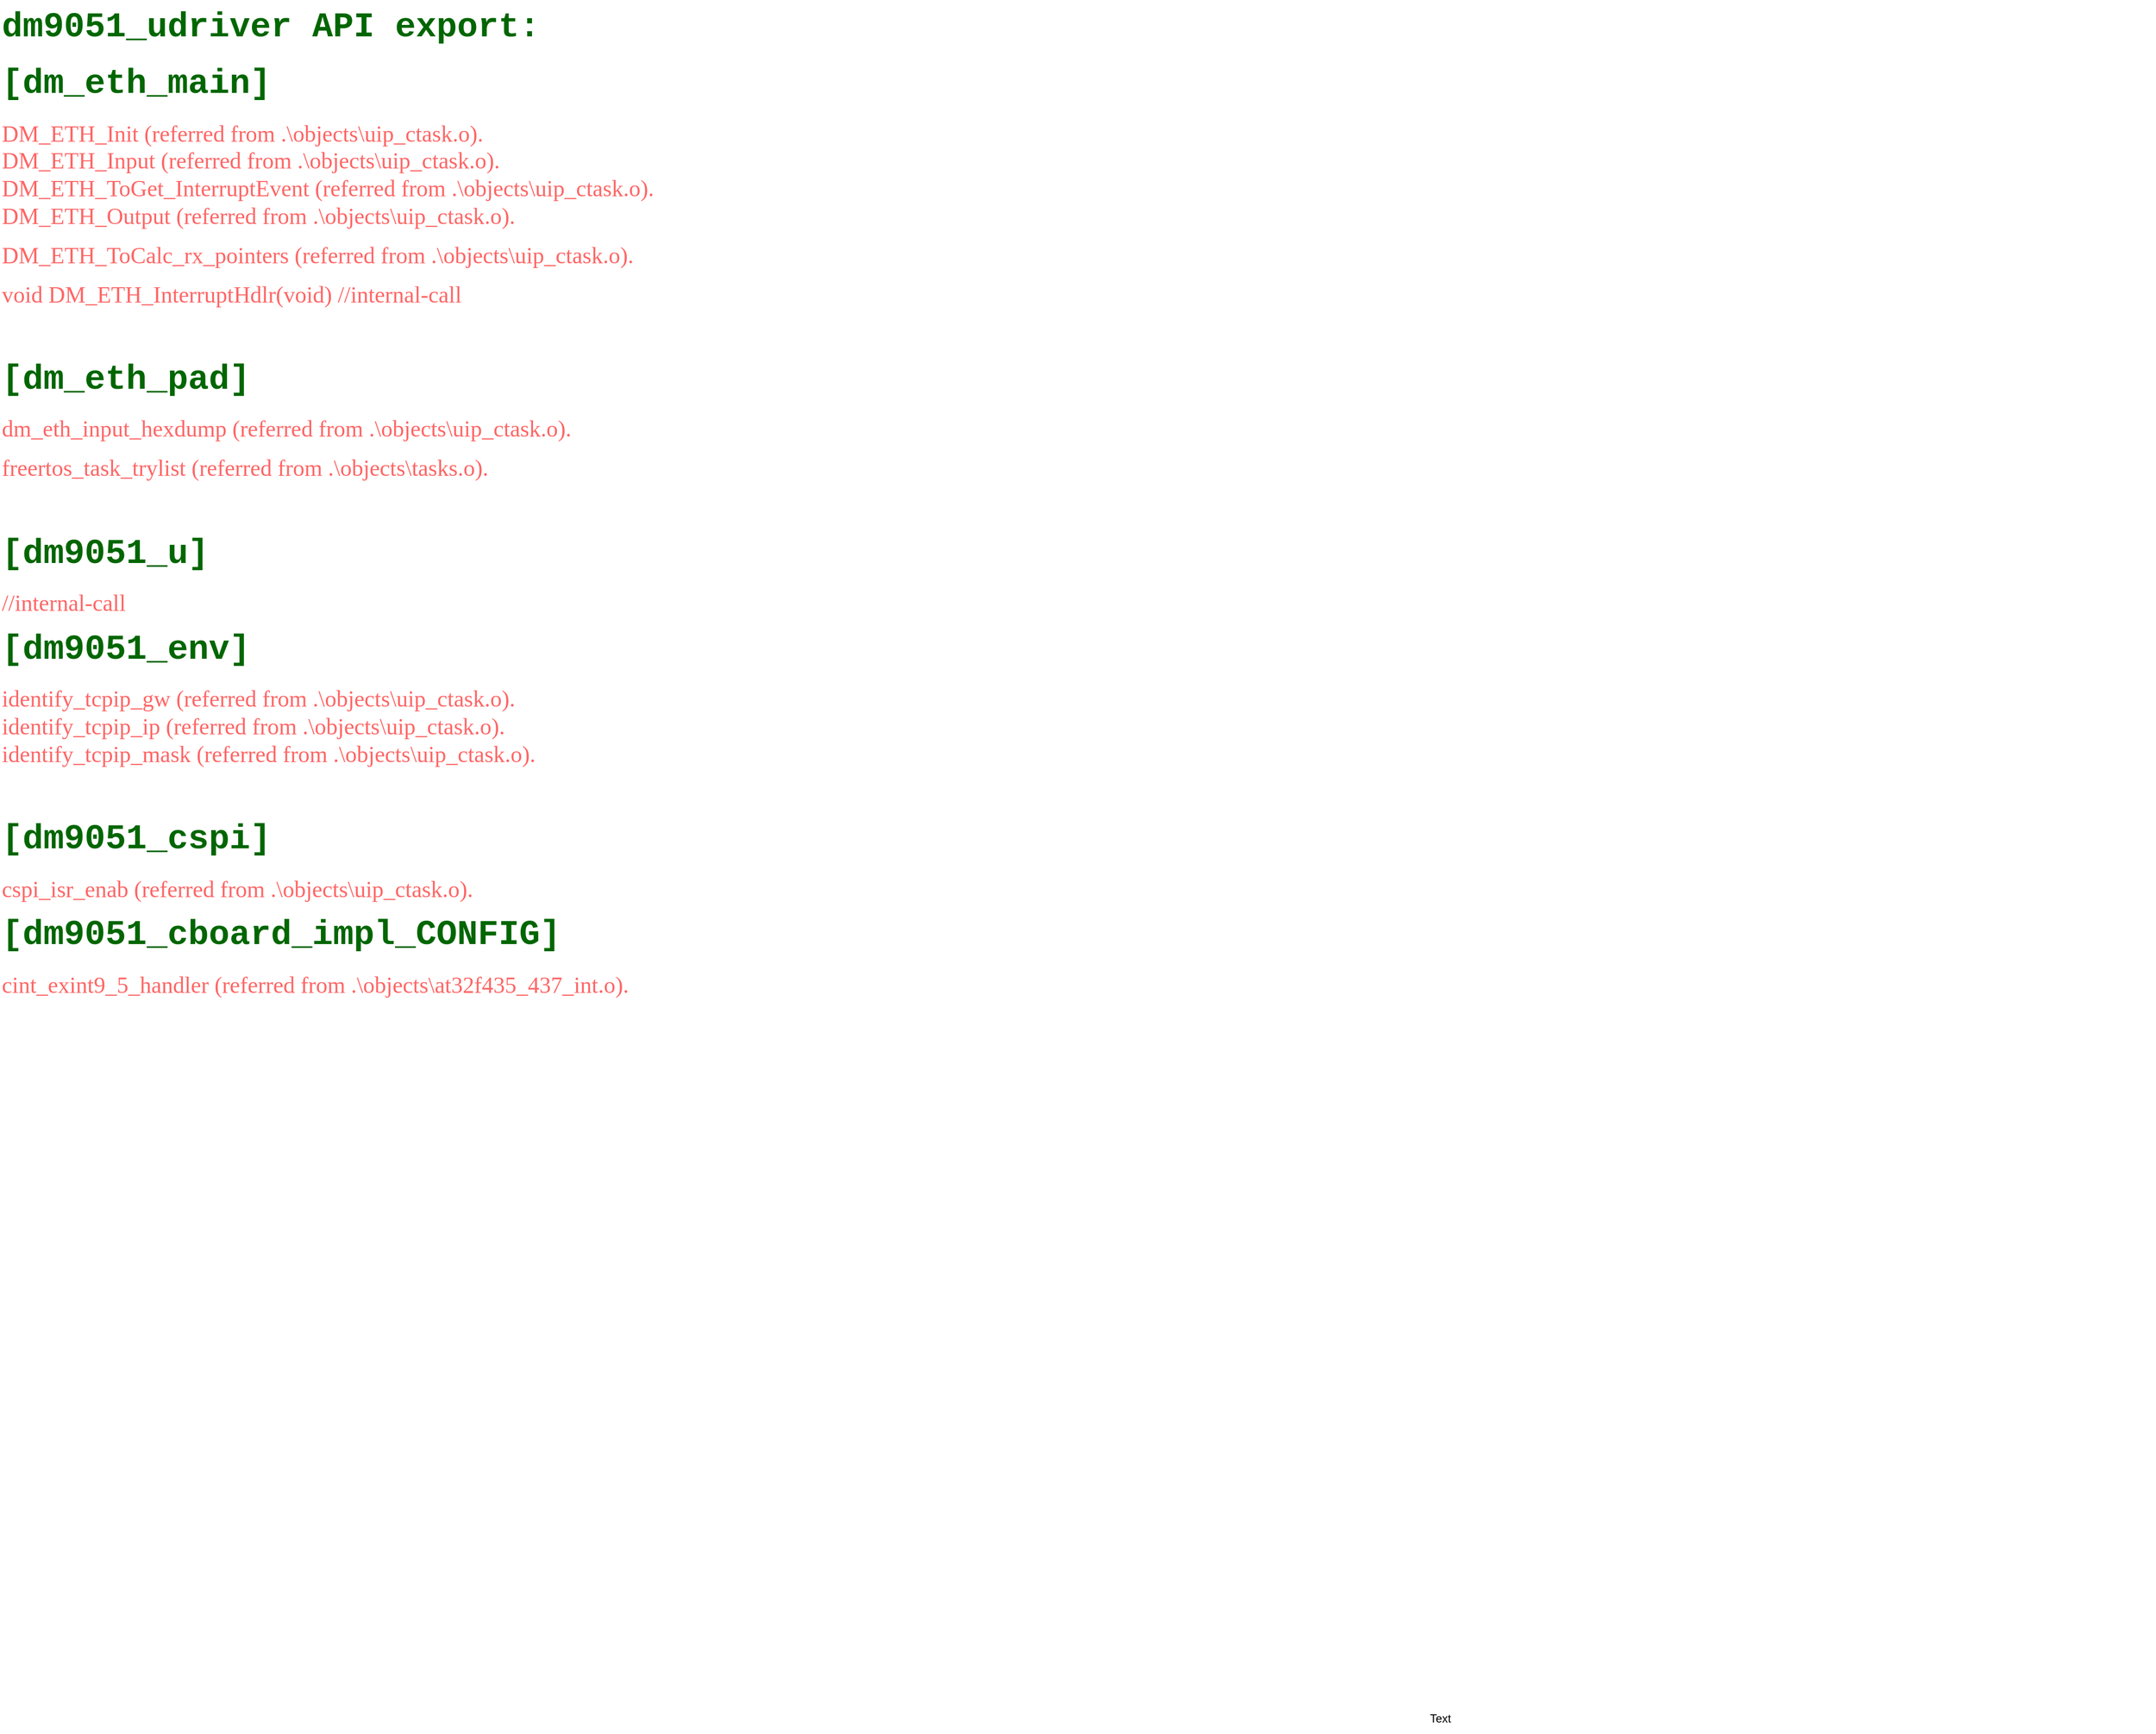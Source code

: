 <mxfile version="24.7.8">
  <diagram name="第 1 页" id="X76UVdvACoVXdaGmegRU">
    <mxGraphModel dx="4685" dy="3942" grid="1" gridSize="10" guides="1" tooltips="1" connect="1" arrows="1" fold="1" page="1" pageScale="1" pageWidth="1169" pageHeight="1654" math="0" shadow="0">
      <root>
        <mxCell id="0" />
        <mxCell id="1" parent="0" />
        <mxCell id="s4B_sa_TWKeP-ez5lPC6-4" value="Text" style="text;html=1;align=center;verticalAlign=middle;whiteSpace=wrap;rounded=0;" parent="1" vertex="1">
          <mxGeometry x="334.42" y="210" width="60" height="30" as="geometry" />
        </mxCell>
        <mxCell id="s4B_sa_TWKeP-ez5lPC6-6" value="&lt;h1 style=&quot;margin-top: 0px;&quot;&gt;&lt;font face=&quot;Courier New&quot; style=&quot;font-size: 36px;&quot; color=&quot;#006600&quot;&gt;dm9051_udriver API export:&lt;/font&gt;&lt;/h1&gt;&lt;div&gt;&lt;h1 style=&quot;margin-top: 0px;&quot;&gt;&lt;font style=&quot;font-size: 36px;&quot; face=&quot;Courier New&quot; color=&quot;#006600&quot;&gt;[dm_eth_main]&lt;/font&gt;&lt;/h1&gt;&lt;/div&gt;&lt;div&gt;&lt;pre style=&quot;margin-top: 0px;&quot;&gt;&lt;font style=&quot;font-size: 24px;&quot; face=&quot;MyZD31g9KZF0GhwwbWez&quot;&gt;&lt;font color=&quot;#ff6666&quot;&gt;DM_ETH_Init (referred from .\objects\uip_ctask.o).&lt;br&gt;&lt;/font&gt;&lt;font color=&quot;#ff6666&quot;&gt;DM_ETH_Input (referred from .\objects\uip_ctask.o).&lt;br&gt;&lt;/font&gt;&lt;font color=&quot;#ff6666&quot;&gt;DM_ETH_ToGet_InterruptEvent (referred from .\objects\uip_ctask.o).&lt;br&gt;&lt;/font&gt;&lt;font color=&quot;#ff6666&quot;&gt;DM_ETH_Output (referred from .\objects\uip_ctask.o).&lt;/font&gt;&lt;/font&gt;&lt;/pre&gt;&lt;pre style=&quot;margin-top: 0px;&quot;&gt;&lt;font face=&quot;MyZD31g9KZF0GhwwbWez&quot;&gt;&lt;font color=&quot;#ff6666&quot;&gt;&lt;span style=&quot;font-size: 24px;&quot;&gt;DM_ETH_ToCalc_rx_pointers (referred from .\objects\uip_ctask.o).&lt;/span&gt;&lt;/font&gt;&lt;/font&gt;&lt;/pre&gt;&lt;pre style=&quot;margin-top: 0px;&quot;&gt;&lt;font face=&quot;MyZD31g9KZF0GhwwbWez&quot;&gt;&lt;font color=&quot;#ff6666&quot;&gt;&lt;span style=&quot;font-size: 24px;&quot;&gt;void DM_ETH_InterruptHdlr(void) //internal-call&lt;br&gt;&lt;/span&gt;&lt;/font&gt;&lt;/font&gt;&lt;/pre&gt;&lt;pre style=&quot;margin-top: 0px;&quot;&gt;&lt;font face=&quot;MyZD31g9KZF0GhwwbWez&quot;&gt;&lt;font color=&quot;#ff6666&quot;&gt;&lt;span style=&quot;font-size: 24px;&quot;&gt;&lt;br&gt;&lt;/span&gt;&lt;/font&gt;&lt;/font&gt;&lt;/pre&gt;&lt;pre style=&quot;margin-top: 0px;&quot;&gt;&lt;h1 style=&quot;font-family: Helvetica; white-space: normal; margin-top: 0px;&quot;&gt;&lt;font style=&quot;font-size: 36px;&quot; face=&quot;Courier New&quot; color=&quot;#006600&quot;&gt;[dm_eth_pad]&lt;/font&gt;&lt;/h1&gt;&lt;/pre&gt;&lt;pre style=&quot;margin-top: 0px;&quot;&gt;&lt;font style=&quot;font-size: 24px;&quot; face=&quot;MyZD31g9KZF0GhwwbWez&quot;&gt;&lt;font color=&quot;#ff6666&quot;&gt;dm_eth_input_hexdump (referred from .\objects\uip_ctask.o).&lt;/font&gt;&lt;/font&gt;&lt;/pre&gt;&lt;pre style=&quot;margin-top: 0px;&quot;&gt;&lt;font style=&quot;font-size: 24px;&quot; face=&quot;MyZD31g9KZF0GhwwbWez&quot;&gt;&lt;font color=&quot;#ff6666&quot;&gt;freertos_task_trylist (referred from .\objects\tasks.o).&lt;/font&gt;&lt;/font&gt;&lt;/pre&gt;&lt;pre style=&quot;margin-top: 0px;&quot;&gt;&lt;font style=&quot;font-size: 24px;&quot; face=&quot;MyZD31g9KZF0GhwwbWez&quot;&gt;&lt;font color=&quot;#ff6666&quot;&gt;&lt;br&gt;&lt;/font&gt;&lt;/font&gt;&lt;/pre&gt;&lt;pre style=&quot;margin-top: 0px;&quot;&gt;&lt;h1 style=&quot;font-family: Helvetica; white-space: normal; margin-top: 0px;&quot;&gt;&lt;font style=&quot;font-size: 36px;&quot; face=&quot;Courier New&quot; color=&quot;#006600&quot;&gt;[dm9051_u]&lt;/font&gt;&lt;/h1&gt;&lt;div&gt;&lt;pre style=&quot;margin-top: 0px;&quot;&gt;&lt;font face=&quot;MyZD31g9KZF0GhwwbWez&quot;&gt;&lt;font color=&quot;#ff6666&quot;&gt;&lt;span style=&quot;font-size: 24px;&quot;&gt;//internal-call&lt;/span&gt;&lt;/font&gt;&lt;/font&gt;&lt;/pre&gt;&lt;pre style=&quot;margin-top: 0px;&quot;&gt;&lt;h1 style=&quot;font-family: Helvetica; white-space: normal; margin-top: 0px;&quot;&gt;&lt;font style=&quot;font-size: 36px;&quot; face=&quot;Courier New&quot; color=&quot;#006600&quot;&gt;[dm9051_env]&lt;/font&gt;&lt;/h1&gt;&lt;div&gt;&lt;pre style=&quot;margin-top: 0px;&quot;&gt;&lt;font style=&quot;font-size: 24px;&quot; face=&quot;MyZD31g9KZF0GhwwbWez&quot;&gt;&lt;font color=&quot;#ff6666&quot;&gt;identify_tcpip_gw (referred from .\objects\uip_ctask.o).&lt;br&gt;&lt;/font&gt;&lt;font color=&quot;#ff6666&quot;&gt;identify_tcpip_ip (referred from .\objects\uip_ctask.o).&lt;br&gt;&lt;/font&gt;&lt;font color=&quot;#ff6666&quot;&gt;identify_tcpip_mask (referred from .\objects\uip_ctask.o).&lt;/font&gt;&lt;/font&gt;&lt;/pre&gt;&lt;pre style=&quot;margin-top: 0px;&quot;&gt;&lt;font style=&quot;font-size: 24px;&quot; face=&quot;MyZD31g9KZF0GhwwbWez&quot;&gt;&lt;font color=&quot;#ff6666&quot;&gt;&lt;br&gt;&lt;/font&gt;&lt;/font&gt;&lt;/pre&gt;&lt;/div&gt;&lt;div&gt;&lt;h1 style=&quot;font-family: Helvetica; white-space: normal; margin-top: 0px;&quot;&gt;&lt;font style=&quot;font-size: 36px;&quot; face=&quot;Courier New&quot; color=&quot;#006600&quot;&gt;[dm9051_cspi]&lt;/font&gt;&lt;/h1&gt;&lt;/div&gt;&lt;div&gt;&lt;pre style=&quot;margin-top: 0px;&quot;&gt;&lt;font style=&quot;font-size: 24px;&quot; face=&quot;MyZD31g9KZF0GhwwbWez&quot;&gt;&lt;font color=&quot;#ff6666&quot;&gt;cspi_isr_enab (referred from .\objects\uip_ctask.o).&lt;/font&gt;&lt;/font&gt;&lt;/pre&gt;&lt;/div&gt;&lt;div&gt;&lt;h1 style=&quot;font-family: Helvetica; white-space: normal; margin-top: 0px;&quot;&gt;&lt;font style=&quot;font-size: 36px;&quot; face=&quot;Courier New&quot; color=&quot;#006600&quot;&gt;[dm9051_cboard_impl_CONFIG]&lt;/font&gt;&lt;/h1&gt;&lt;/div&gt;&lt;/pre&gt;&lt;/div&gt;&lt;/pre&gt;&lt;/div&gt;&lt;pre style=&quot;margin-top: 0px;&quot;&gt;&lt;font face=&quot;MyZD31g9KZF0GhwwbWez&quot; style=&quot;font-size: 24px;&quot;&gt;&lt;span style=&quot;background-color: initial; font-weight: 400;&quot;&gt;&lt;font style=&quot;&quot; color=&quot;#ff6666&quot;&gt;cint_exint9_5_handler (referred from .\objects\at32f435_437_int.o).&lt;br&gt;&lt;/font&gt;&lt;/span&gt;&lt;font style=&quot;&quot; color=&quot;#ff6666&quot;&gt;&lt;span style=&quot;font-weight: 400;&quot;&gt;&lt;br&gt;&lt;/span&gt;&lt;/font&gt;&lt;font style=&quot;&quot; color=&quot;#ff6666&quot;&gt;&lt;span style=&quot;font-weight: 400;&quot;&gt;&lt;br&gt;&lt;/span&gt;&lt;/font&gt;&lt;span style=&quot;font-weight: 400; color: rgb(255, 102, 102); background-color: initial;&quot;&gt;&lt;br&gt;&lt;/span&gt;&lt;font style=&quot;&quot; color=&quot;#ff6666&quot;&gt;&lt;span style=&quot;font-weight: 400;&quot;&gt;&lt;br&gt;&lt;/span&gt;&lt;/font&gt;&lt;font style=&quot;&quot; color=&quot;#ff6666&quot;&gt;&lt;span style=&quot;font-weight: 400;&quot;&gt;&lt;br&gt;&lt;/span&gt;&lt;/font&gt;&lt;br&gt;&lt;/font&gt;&lt;/pre&gt;&lt;pre style=&quot;margin-top: 0px;&quot;&gt;&lt;font face=&quot;MyZD31g9KZF0GhwwbWez&quot; style=&quot;&quot;&gt;&lt;font style=&quot;&quot; color=&quot;#ff6666&quot;&gt;&lt;span style=&quot;font-size: 24px;&quot;&gt;&lt;br&gt;&lt;/span&gt;&lt;/font&gt;&lt;/font&gt;&lt;/pre&gt;" style="text;html=1;whiteSpace=wrap;overflow=hidden;rounded=0;" parent="1" vertex="1">
          <mxGeometry x="-1140" y="-1570" width="2250" height="1310" as="geometry" />
        </mxCell>
      </root>
    </mxGraphModel>
  </diagram>
</mxfile>
